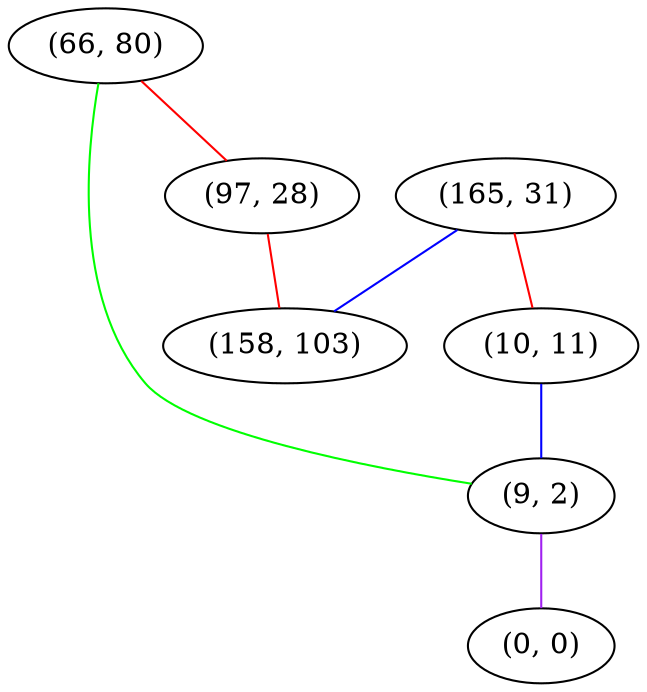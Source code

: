 graph "" {
"(66, 80)";
"(165, 31)";
"(10, 11)";
"(9, 2)";
"(0, 0)";
"(97, 28)";
"(158, 103)";
"(66, 80)" -- "(9, 2)"  [color=green, key=0, weight=2];
"(66, 80)" -- "(97, 28)"  [color=red, key=0, weight=1];
"(165, 31)" -- "(158, 103)"  [color=blue, key=0, weight=3];
"(165, 31)" -- "(10, 11)"  [color=red, key=0, weight=1];
"(10, 11)" -- "(9, 2)"  [color=blue, key=0, weight=3];
"(9, 2)" -- "(0, 0)"  [color=purple, key=0, weight=4];
"(97, 28)" -- "(158, 103)"  [color=red, key=0, weight=1];
}
